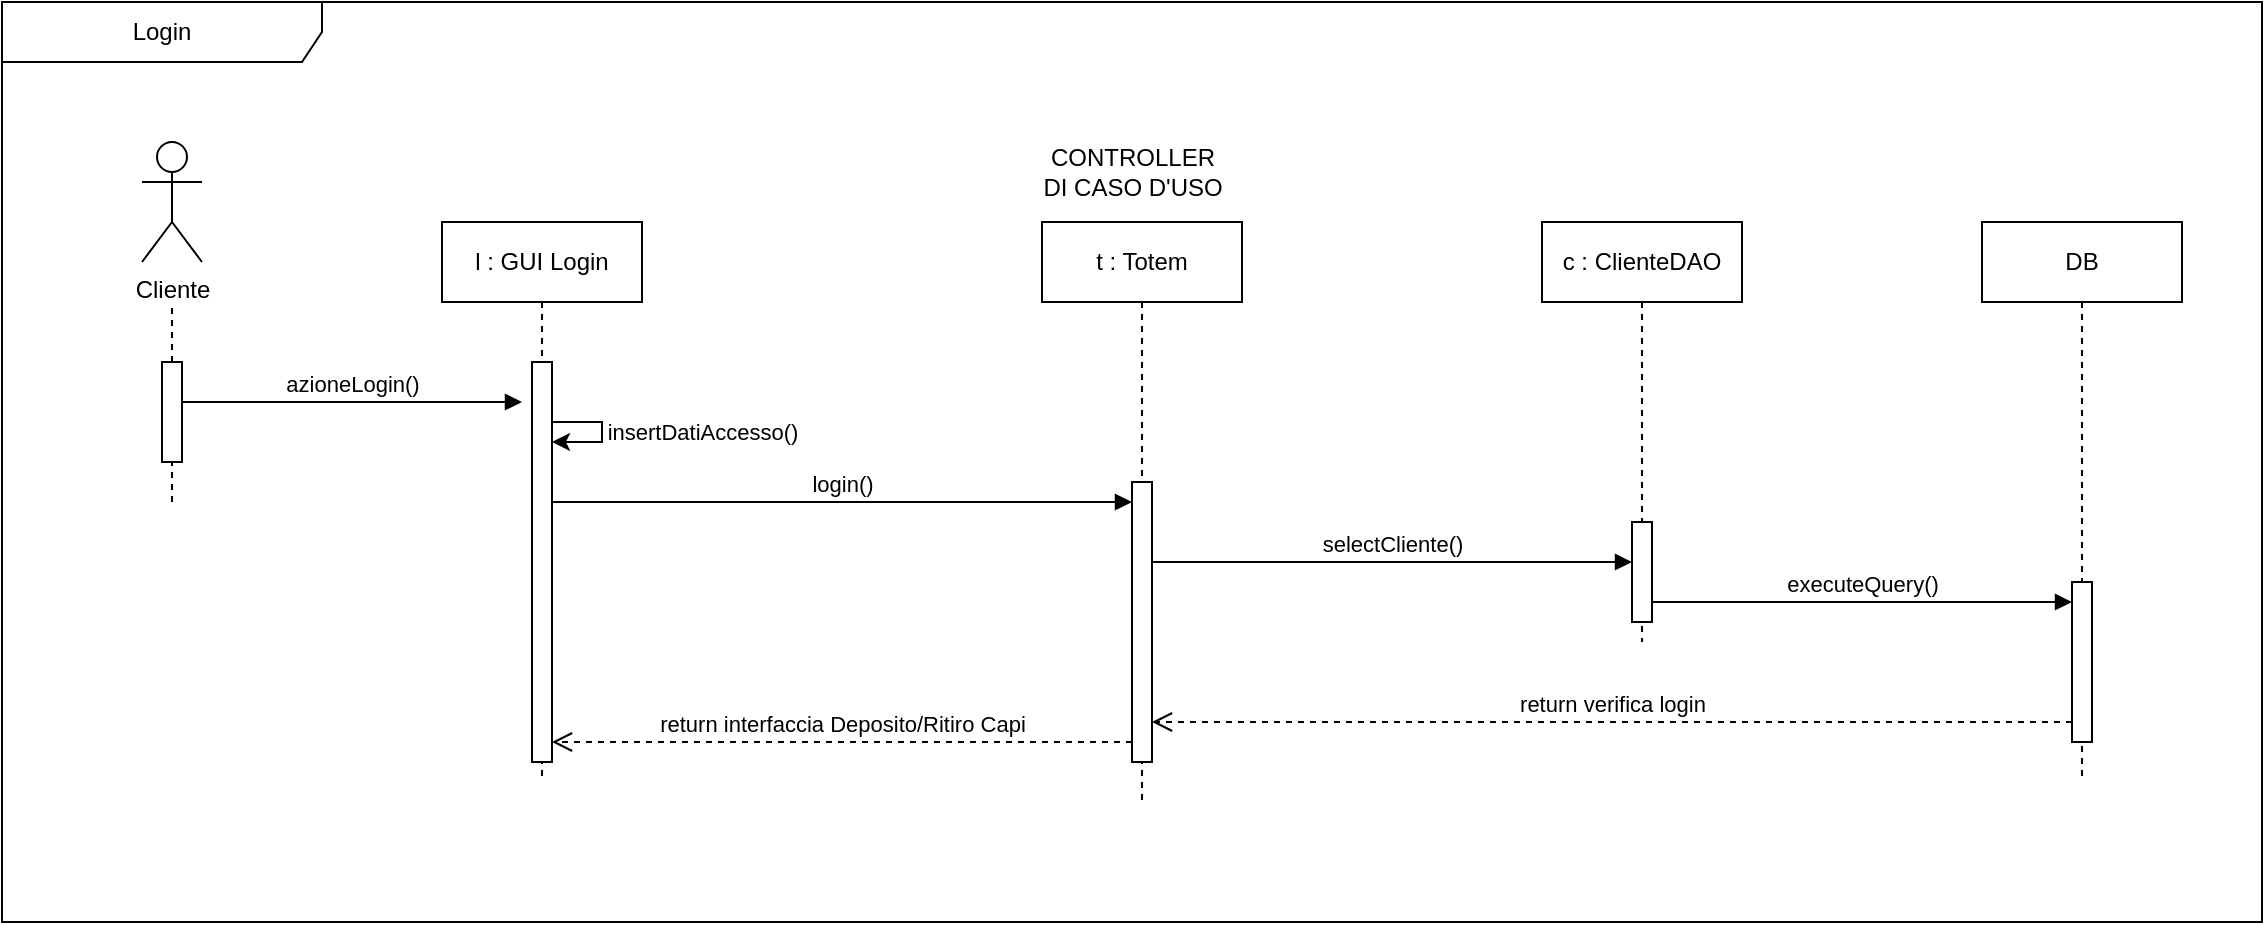 <mxfile version="26.0.11">
  <diagram name="Page-1" id="2YBvvXClWsGukQMizWep">
    <mxGraphModel grid="1" page="1" gridSize="10" guides="1" tooltips="1" connect="1" arrows="1" fold="1" pageScale="1" pageWidth="850" pageHeight="1100" math="0" shadow="0">
      <root>
        <mxCell id="0" />
        <mxCell id="1" parent="0" />
        <mxCell id="aM9ryv3xv72pqoxQDRHE-1" value="l : GUI Login" style="shape=umlLifeline;perimeter=lifelinePerimeter;whiteSpace=wrap;html=1;container=0;dropTarget=0;collapsible=0;recursiveResize=0;outlineConnect=0;portConstraint=eastwest;newEdgeStyle={&quot;edgeStyle&quot;:&quot;elbowEdgeStyle&quot;,&quot;elbow&quot;:&quot;vertical&quot;,&quot;curved&quot;:0,&quot;rounded&quot;:0};" vertex="1" parent="1">
          <mxGeometry x="380" y="360" width="100" height="280" as="geometry" />
        </mxCell>
        <mxCell id="aM9ryv3xv72pqoxQDRHE-2" value="" style="html=1;points=[];perimeter=orthogonalPerimeter;outlineConnect=0;targetShapes=umlLifeline;portConstraint=eastwest;newEdgeStyle={&quot;edgeStyle&quot;:&quot;elbowEdgeStyle&quot;,&quot;elbow&quot;:&quot;vertical&quot;,&quot;curved&quot;:0,&quot;rounded&quot;:0};" vertex="1" parent="aM9ryv3xv72pqoxQDRHE-1">
          <mxGeometry x="45" y="70" width="10" height="200" as="geometry" />
        </mxCell>
        <mxCell id="2pP-23RefEe6wGgIDqWj-30" value="" style="endArrow=classic;html=1;rounded=0;" edge="1" parent="aM9ryv3xv72pqoxQDRHE-1" source="aM9ryv3xv72pqoxQDRHE-2" target="aM9ryv3xv72pqoxQDRHE-2">
          <mxGeometry width="50" height="50" relative="1" as="geometry">
            <mxPoint x="50.024" y="90.0" as="sourcePoint" />
            <mxPoint x="60" y="110" as="targetPoint" />
            <Array as="points">
              <mxPoint x="80" y="100" />
              <mxPoint x="80" y="110" />
            </Array>
          </mxGeometry>
        </mxCell>
        <mxCell id="2pP-23RefEe6wGgIDqWj-32" value="insertDatiAccesso()" style="edgeLabel;html=1;align=center;verticalAlign=middle;resizable=0;points=[];" connectable="0" vertex="1" parent="2pP-23RefEe6wGgIDqWj-30">
          <mxGeometry x="-0.023" y="-1" relative="1" as="geometry">
            <mxPoint x="51" as="offset" />
          </mxGeometry>
        </mxCell>
        <mxCell id="aM9ryv3xv72pqoxQDRHE-5" value="t : Totem" style="shape=umlLifeline;perimeter=lifelinePerimeter;whiteSpace=wrap;html=1;container=0;dropTarget=0;collapsible=0;recursiveResize=0;outlineConnect=0;portConstraint=eastwest;newEdgeStyle={&quot;edgeStyle&quot;:&quot;elbowEdgeStyle&quot;,&quot;elbow&quot;:&quot;vertical&quot;,&quot;curved&quot;:0,&quot;rounded&quot;:0};" vertex="1" parent="1">
          <mxGeometry x="680" y="360" width="100" height="290" as="geometry" />
        </mxCell>
        <mxCell id="aM9ryv3xv72pqoxQDRHE-6" value="" style="html=1;points=[];perimeter=orthogonalPerimeter;outlineConnect=0;targetShapes=umlLifeline;portConstraint=eastwest;newEdgeStyle={&quot;edgeStyle&quot;:&quot;elbowEdgeStyle&quot;,&quot;elbow&quot;:&quot;vertical&quot;,&quot;curved&quot;:0,&quot;rounded&quot;:0};" vertex="1" parent="aM9ryv3xv72pqoxQDRHE-5">
          <mxGeometry x="45" y="130" width="10" height="140" as="geometry" />
        </mxCell>
        <mxCell id="aM9ryv3xv72pqoxQDRHE-7" value="login()" style="html=1;verticalAlign=bottom;endArrow=block;edgeStyle=elbowEdgeStyle;elbow=vertical;curved=0;rounded=0;" edge="1" parent="1" source="aM9ryv3xv72pqoxQDRHE-2" target="aM9ryv3xv72pqoxQDRHE-6">
          <mxGeometry relative="1" as="geometry">
            <mxPoint x="570" y="440" as="sourcePoint" />
            <Array as="points">
              <mxPoint x="680" y="500" />
              <mxPoint x="720" y="530" />
              <mxPoint x="640" y="440" />
            </Array>
          </mxGeometry>
        </mxCell>
        <mxCell id="aM9ryv3xv72pqoxQDRHE-8" value="return interfaccia Deposito/Ritiro Capi" style="html=1;verticalAlign=bottom;endArrow=open;dashed=1;endSize=8;edgeStyle=elbowEdgeStyle;elbow=vertical;curved=0;rounded=0;" edge="1" parent="1" target="aM9ryv3xv72pqoxQDRHE-2">
          <mxGeometry relative="1" as="geometry">
            <mxPoint x="470" y="620" as="targetPoint" />
            <Array as="points">
              <mxPoint x="650" y="620" />
            </Array>
            <mxPoint x="725" y="620" as="sourcePoint" />
          </mxGeometry>
        </mxCell>
        <mxCell id="2pP-23RefEe6wGgIDqWj-1" value="Login" style="shape=umlFrame;whiteSpace=wrap;html=1;pointerEvents=0;recursiveResize=0;container=0;collapsible=0;width=160;" vertex="1" parent="1">
          <mxGeometry x="160" y="250" width="1130" height="460" as="geometry" />
        </mxCell>
        <mxCell id="2pP-23RefEe6wGgIDqWj-15" value="Cliente" style="shape=umlActor;verticalLabelPosition=bottom;verticalAlign=top;html=1;outlineConnect=0;" vertex="1" parent="1">
          <mxGeometry x="230" y="320" width="30" height="60" as="geometry" />
        </mxCell>
        <mxCell id="2pP-23RefEe6wGgIDqWj-16" value="" style="endArrow=none;dashed=1;html=1;rounded=0;" edge="1" parent="1" source="2pP-23RefEe6wGgIDqWj-17">
          <mxGeometry width="50" height="50" relative="1" as="geometry">
            <mxPoint x="244.72" y="660" as="sourcePoint" />
            <mxPoint x="245" y="400" as="targetPoint" />
          </mxGeometry>
        </mxCell>
        <mxCell id="2pP-23RefEe6wGgIDqWj-19" value="" style="endArrow=none;dashed=1;html=1;rounded=0;" edge="1" parent="1" target="2pP-23RefEe6wGgIDqWj-17">
          <mxGeometry width="50" height="50" relative="1" as="geometry">
            <mxPoint x="245" y="500" as="sourcePoint" />
            <mxPoint x="244.72" y="410" as="targetPoint" />
          </mxGeometry>
        </mxCell>
        <mxCell id="2pP-23RefEe6wGgIDqWj-17" value="" style="html=1;points=[];perimeter=orthogonalPerimeter;outlineConnect=0;targetShapes=umlLifeline;portConstraint=eastwest;newEdgeStyle={&quot;edgeStyle&quot;:&quot;elbowEdgeStyle&quot;,&quot;elbow&quot;:&quot;vertical&quot;,&quot;curved&quot;:0,&quot;rounded&quot;:0};" vertex="1" parent="1">
          <mxGeometry x="240" y="430" width="10" height="50" as="geometry" />
        </mxCell>
        <mxCell id="2pP-23RefEe6wGgIDqWj-21" value="azioneLogin()" style="html=1;verticalAlign=bottom;endArrow=block;edgeStyle=elbowEdgeStyle;elbow=horizontal;curved=0;rounded=0;" edge="1" parent="1">
          <mxGeometry relative="1" as="geometry">
            <mxPoint x="250" y="450" as="sourcePoint" />
            <Array as="points">
              <mxPoint x="335" y="450" />
            </Array>
            <mxPoint x="420" y="450" as="targetPoint" />
            <mxPoint as="offset" />
          </mxGeometry>
        </mxCell>
        <mxCell id="2pP-23RefEe6wGgIDqWj-38" value="selectCliente()" style="html=1;verticalAlign=bottom;endArrow=block;edgeStyle=elbowEdgeStyle;elbow=vertical;curved=0;rounded=0;" edge="1" parent="1" source="aM9ryv3xv72pqoxQDRHE-6" target="2pP-23RefEe6wGgIDqWj-37">
          <mxGeometry x="-0.002" relative="1" as="geometry">
            <mxPoint x="955" y="530" as="sourcePoint" />
            <Array as="points">
              <mxPoint x="880" y="530" />
              <mxPoint x="1240" y="564.58" />
              <mxPoint x="1160" y="474.58" />
            </Array>
            <mxPoint x="1120" y="530" as="targetPoint" />
            <mxPoint as="offset" />
          </mxGeometry>
        </mxCell>
        <mxCell id="nu-ag4WxwY1xAmMWnj8K-1" value="return verifica login" style="html=1;verticalAlign=bottom;endArrow=open;dashed=1;endSize=8;edgeStyle=elbowEdgeStyle;elbow=vertical;curved=0;rounded=0;" edge="1" parent="1" source="nu-ag4WxwY1xAmMWnj8K-12" target="aM9ryv3xv72pqoxQDRHE-6">
          <mxGeometry relative="1" as="geometry">
            <mxPoint x="740" y="610" as="targetPoint" />
            <Array as="points">
              <mxPoint x="850" y="610" />
              <mxPoint x="1100" y="590" />
              <mxPoint x="1060" y="580" />
            </Array>
            <mxPoint x="950" y="610" as="sourcePoint" />
          </mxGeometry>
        </mxCell>
        <mxCell id="nu-ag4WxwY1xAmMWnj8K-2" value="CONTROLLER&lt;br&gt;DI CASO D&#39;USO" style="text;html=1;align=center;verticalAlign=middle;resizable=0;points=[];autosize=1;strokeColor=none;fillColor=none;" vertex="1" parent="1">
          <mxGeometry x="670" y="315" width="110" height="40" as="geometry" />
        </mxCell>
        <mxCell id="2pP-23RefEe6wGgIDqWj-36" value="c : ClienteDAO" style="shape=umlLifeline;perimeter=lifelinePerimeter;whiteSpace=wrap;html=1;container=0;dropTarget=0;collapsible=0;recursiveResize=0;outlineConnect=0;portConstraint=eastwest;newEdgeStyle={&quot;edgeStyle&quot;:&quot;elbowEdgeStyle&quot;,&quot;elbow&quot;:&quot;vertical&quot;,&quot;curved&quot;:0,&quot;rounded&quot;:0};" vertex="1" parent="1">
          <mxGeometry x="930" y="360" width="100" height="210" as="geometry" />
        </mxCell>
        <mxCell id="2pP-23RefEe6wGgIDqWj-37" value="" style="html=1;points=[];perimeter=orthogonalPerimeter;outlineConnect=0;targetShapes=umlLifeline;portConstraint=eastwest;newEdgeStyle={&quot;edgeStyle&quot;:&quot;elbowEdgeStyle&quot;,&quot;elbow&quot;:&quot;vertical&quot;,&quot;curved&quot;:0,&quot;rounded&quot;:0};" vertex="1" parent="2pP-23RefEe6wGgIDqWj-36">
          <mxGeometry x="45" y="150" width="10" height="50" as="geometry" />
        </mxCell>
        <mxCell id="nu-ag4WxwY1xAmMWnj8K-11" value="DB" style="shape=umlLifeline;perimeter=lifelinePerimeter;whiteSpace=wrap;html=1;container=0;dropTarget=0;collapsible=0;recursiveResize=0;outlineConnect=0;portConstraint=eastwest;newEdgeStyle={&quot;edgeStyle&quot;:&quot;elbowEdgeStyle&quot;,&quot;elbow&quot;:&quot;vertical&quot;,&quot;curved&quot;:0,&quot;rounded&quot;:0};" vertex="1" parent="1">
          <mxGeometry x="1150" y="360" width="100" height="280" as="geometry" />
        </mxCell>
        <mxCell id="nu-ag4WxwY1xAmMWnj8K-12" value="" style="html=1;points=[];perimeter=orthogonalPerimeter;outlineConnect=0;targetShapes=umlLifeline;portConstraint=eastwest;newEdgeStyle={&quot;edgeStyle&quot;:&quot;elbowEdgeStyle&quot;,&quot;elbow&quot;:&quot;vertical&quot;,&quot;curved&quot;:0,&quot;rounded&quot;:0};" vertex="1" parent="nu-ag4WxwY1xAmMWnj8K-11">
          <mxGeometry x="45" y="180" width="10" height="80" as="geometry" />
        </mxCell>
        <mxCell id="nu-ag4WxwY1xAmMWnj8K-14" value="executeQuery()" style="html=1;verticalAlign=bottom;endArrow=block;edgeStyle=elbowEdgeStyle;elbow=vertical;curved=0;rounded=0;" edge="1" parent="1" source="2pP-23RefEe6wGgIDqWj-37" target="nu-ag4WxwY1xAmMWnj8K-12">
          <mxGeometry x="-0.002" relative="1" as="geometry">
            <mxPoint x="1010" y="550" as="sourcePoint" />
            <Array as="points">
              <mxPoint x="1125" y="550" />
              <mxPoint x="1485" y="584.58" />
              <mxPoint x="1405" y="494.58" />
            </Array>
            <mxPoint x="1190" y="550" as="targetPoint" />
            <mxPoint as="offset" />
          </mxGeometry>
        </mxCell>
      </root>
    </mxGraphModel>
  </diagram>
</mxfile>

